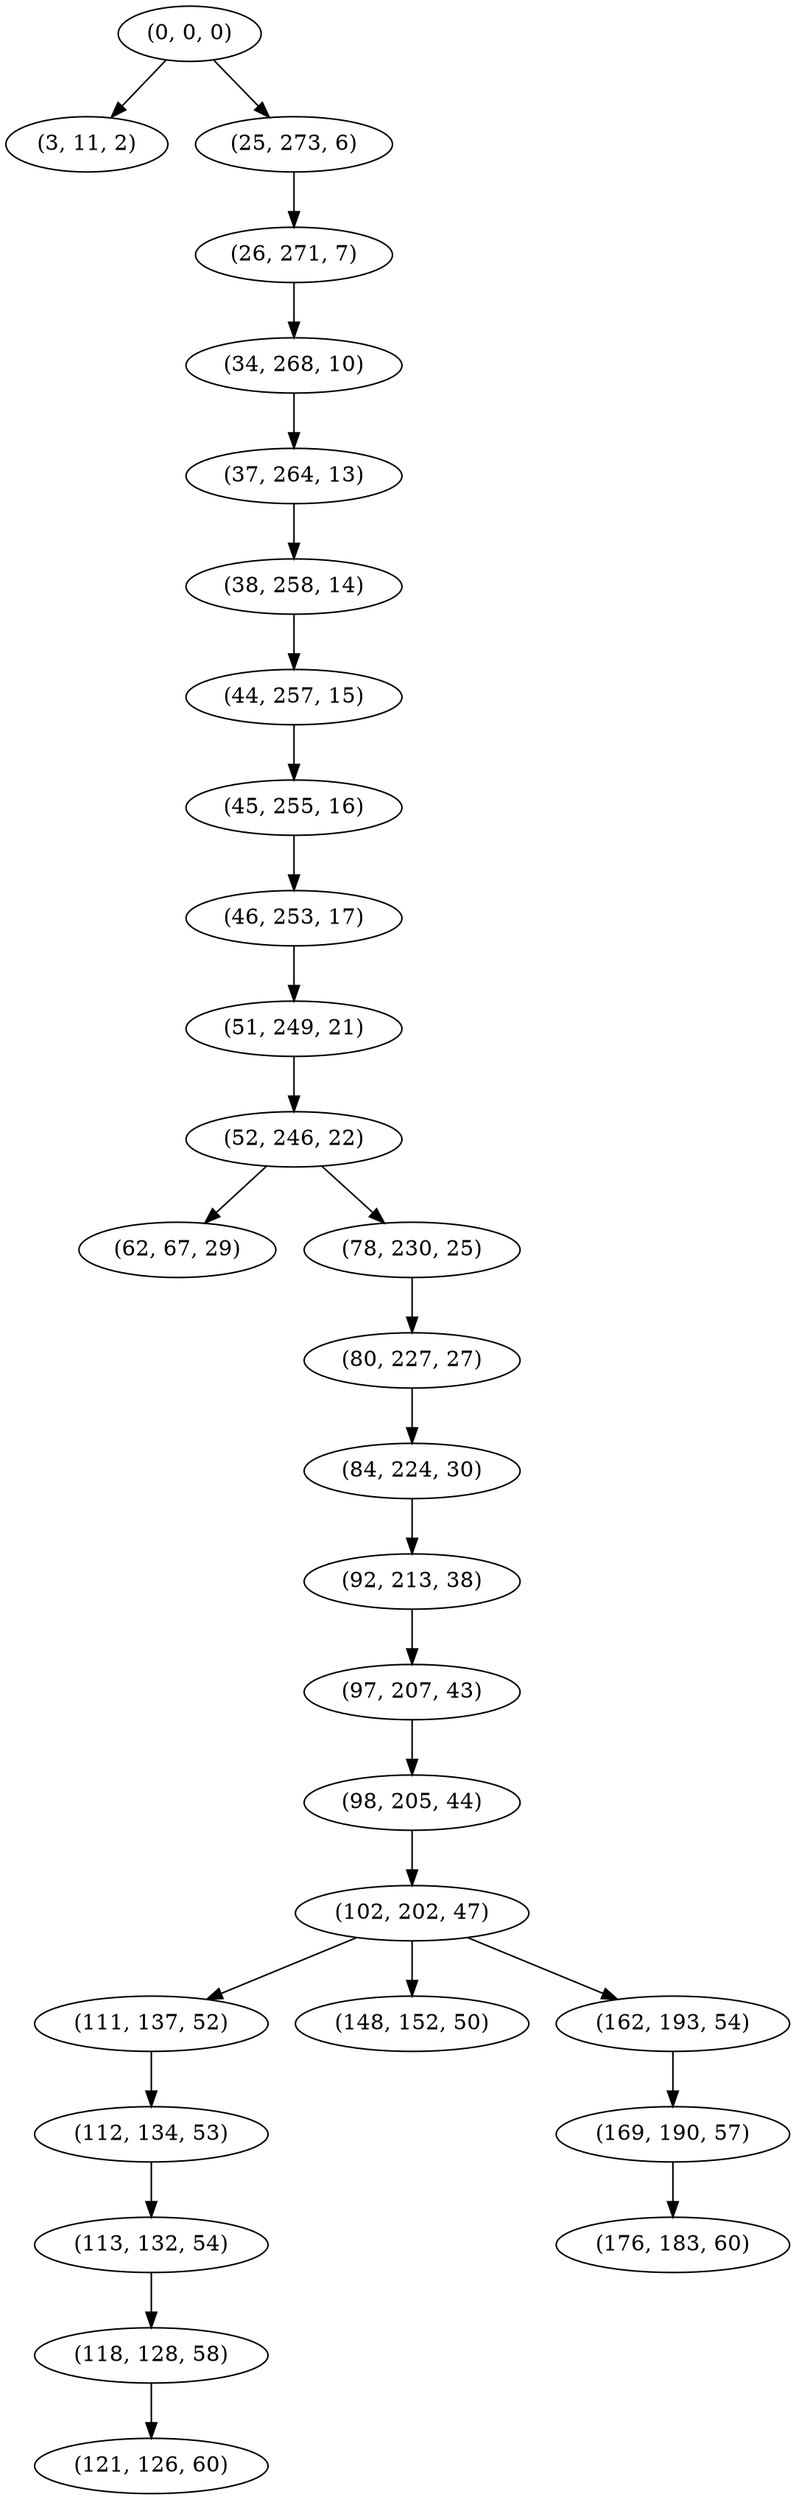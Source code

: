 digraph tree {
    "(0, 0, 0)";
    "(3, 11, 2)";
    "(25, 273, 6)";
    "(26, 271, 7)";
    "(34, 268, 10)";
    "(37, 264, 13)";
    "(38, 258, 14)";
    "(44, 257, 15)";
    "(45, 255, 16)";
    "(46, 253, 17)";
    "(51, 249, 21)";
    "(52, 246, 22)";
    "(62, 67, 29)";
    "(78, 230, 25)";
    "(80, 227, 27)";
    "(84, 224, 30)";
    "(92, 213, 38)";
    "(97, 207, 43)";
    "(98, 205, 44)";
    "(102, 202, 47)";
    "(111, 137, 52)";
    "(112, 134, 53)";
    "(113, 132, 54)";
    "(118, 128, 58)";
    "(121, 126, 60)";
    "(148, 152, 50)";
    "(162, 193, 54)";
    "(169, 190, 57)";
    "(176, 183, 60)";
    "(0, 0, 0)" -> "(3, 11, 2)";
    "(0, 0, 0)" -> "(25, 273, 6)";
    "(25, 273, 6)" -> "(26, 271, 7)";
    "(26, 271, 7)" -> "(34, 268, 10)";
    "(34, 268, 10)" -> "(37, 264, 13)";
    "(37, 264, 13)" -> "(38, 258, 14)";
    "(38, 258, 14)" -> "(44, 257, 15)";
    "(44, 257, 15)" -> "(45, 255, 16)";
    "(45, 255, 16)" -> "(46, 253, 17)";
    "(46, 253, 17)" -> "(51, 249, 21)";
    "(51, 249, 21)" -> "(52, 246, 22)";
    "(52, 246, 22)" -> "(62, 67, 29)";
    "(52, 246, 22)" -> "(78, 230, 25)";
    "(78, 230, 25)" -> "(80, 227, 27)";
    "(80, 227, 27)" -> "(84, 224, 30)";
    "(84, 224, 30)" -> "(92, 213, 38)";
    "(92, 213, 38)" -> "(97, 207, 43)";
    "(97, 207, 43)" -> "(98, 205, 44)";
    "(98, 205, 44)" -> "(102, 202, 47)";
    "(102, 202, 47)" -> "(111, 137, 52)";
    "(102, 202, 47)" -> "(148, 152, 50)";
    "(102, 202, 47)" -> "(162, 193, 54)";
    "(111, 137, 52)" -> "(112, 134, 53)";
    "(112, 134, 53)" -> "(113, 132, 54)";
    "(113, 132, 54)" -> "(118, 128, 58)";
    "(118, 128, 58)" -> "(121, 126, 60)";
    "(162, 193, 54)" -> "(169, 190, 57)";
    "(169, 190, 57)" -> "(176, 183, 60)";
}
